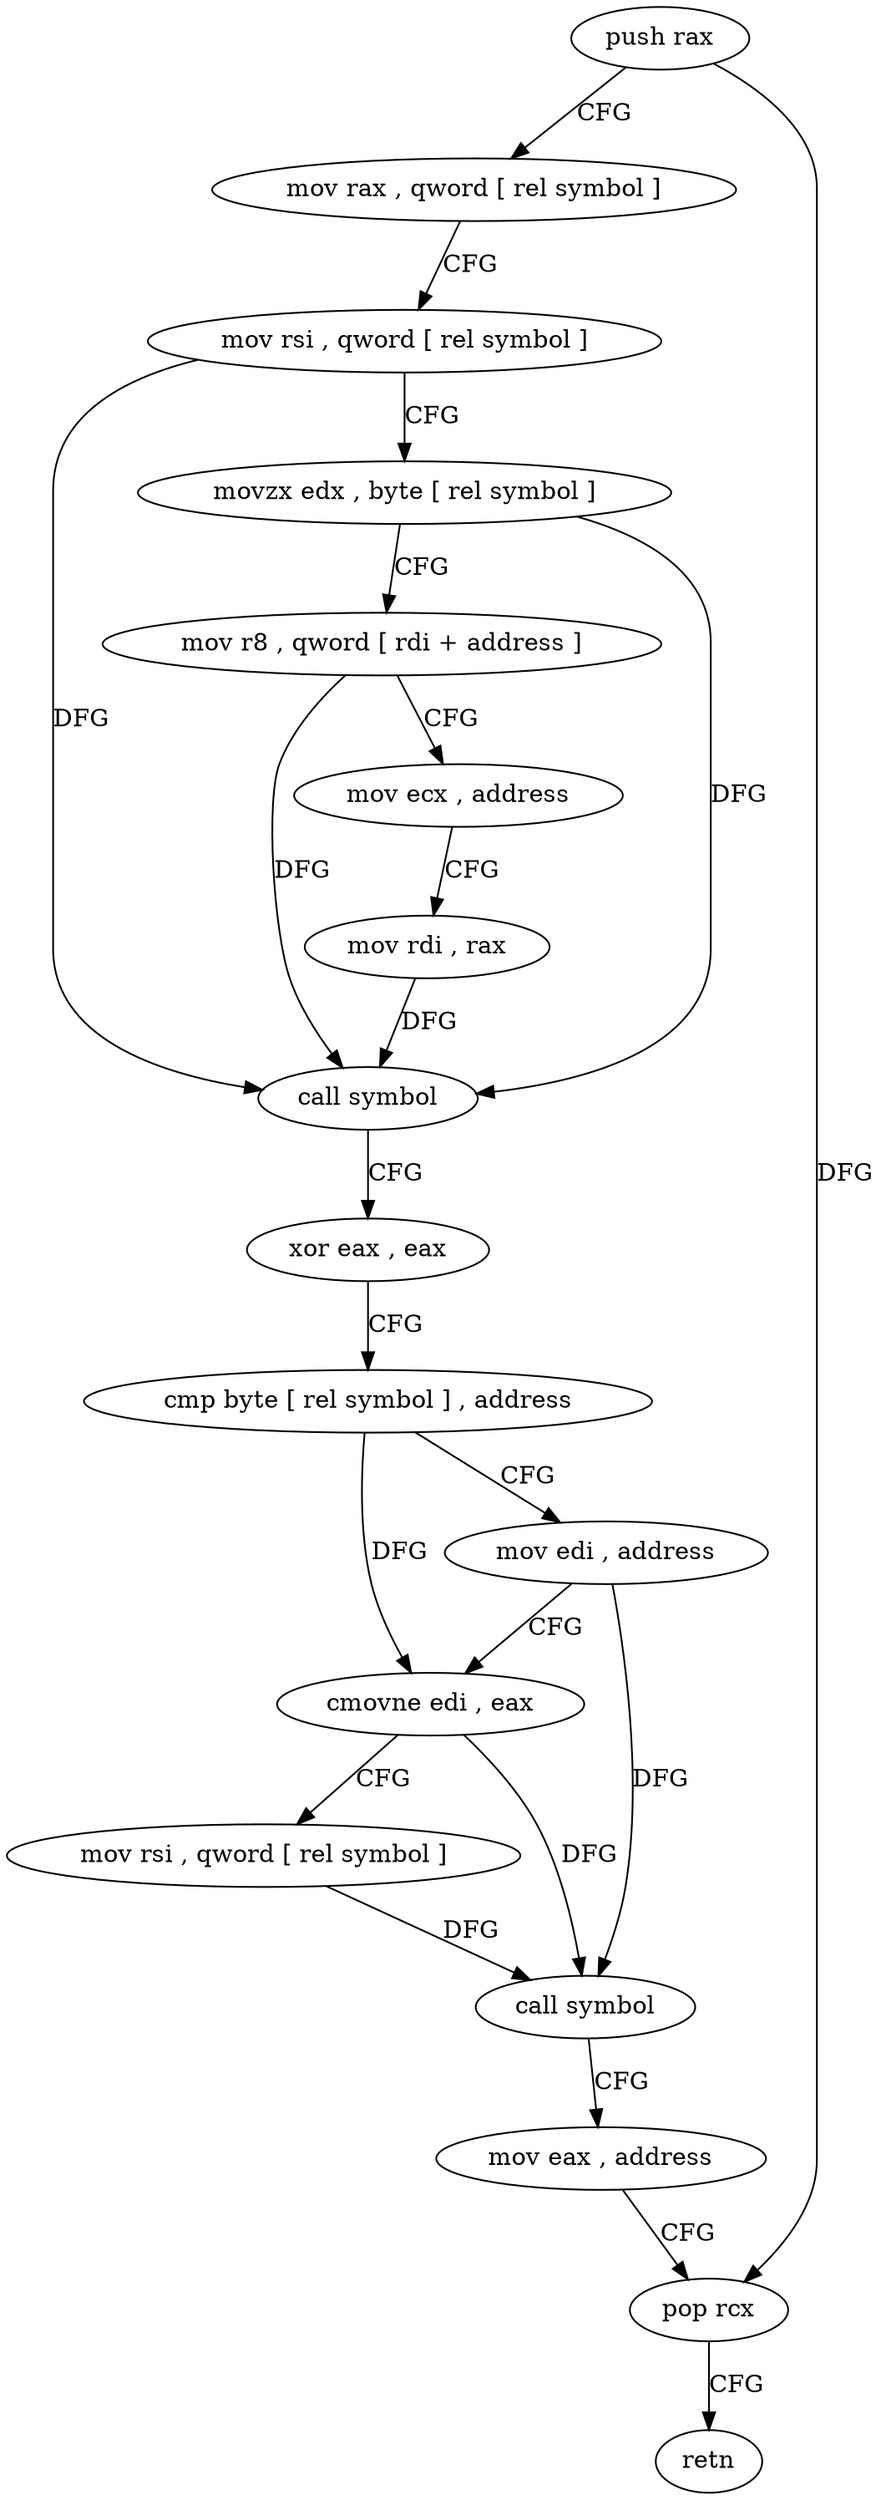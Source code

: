 digraph "func" {
"4213152" [label = "push rax" ]
"4213153" [label = "mov rax , qword [ rel symbol ]" ]
"4213160" [label = "mov rsi , qword [ rel symbol ]" ]
"4213167" [label = "movzx edx , byte [ rel symbol ]" ]
"4213174" [label = "mov r8 , qword [ rdi + address ]" ]
"4213178" [label = "mov ecx , address" ]
"4213183" [label = "mov rdi , rax" ]
"4213186" [label = "call symbol" ]
"4213191" [label = "xor eax , eax" ]
"4213193" [label = "cmp byte [ rel symbol ] , address" ]
"4213200" [label = "mov edi , address" ]
"4213205" [label = "cmovne edi , eax" ]
"4213208" [label = "mov rsi , qword [ rel symbol ]" ]
"4213215" [label = "call symbol" ]
"4213220" [label = "mov eax , address" ]
"4213225" [label = "pop rcx" ]
"4213226" [label = "retn" ]
"4213152" -> "4213153" [ label = "CFG" ]
"4213152" -> "4213225" [ label = "DFG" ]
"4213153" -> "4213160" [ label = "CFG" ]
"4213160" -> "4213167" [ label = "CFG" ]
"4213160" -> "4213186" [ label = "DFG" ]
"4213167" -> "4213174" [ label = "CFG" ]
"4213167" -> "4213186" [ label = "DFG" ]
"4213174" -> "4213178" [ label = "CFG" ]
"4213174" -> "4213186" [ label = "DFG" ]
"4213178" -> "4213183" [ label = "CFG" ]
"4213183" -> "4213186" [ label = "DFG" ]
"4213186" -> "4213191" [ label = "CFG" ]
"4213191" -> "4213193" [ label = "CFG" ]
"4213193" -> "4213200" [ label = "CFG" ]
"4213193" -> "4213205" [ label = "DFG" ]
"4213200" -> "4213205" [ label = "CFG" ]
"4213200" -> "4213215" [ label = "DFG" ]
"4213205" -> "4213208" [ label = "CFG" ]
"4213205" -> "4213215" [ label = "DFG" ]
"4213208" -> "4213215" [ label = "DFG" ]
"4213215" -> "4213220" [ label = "CFG" ]
"4213220" -> "4213225" [ label = "CFG" ]
"4213225" -> "4213226" [ label = "CFG" ]
}
